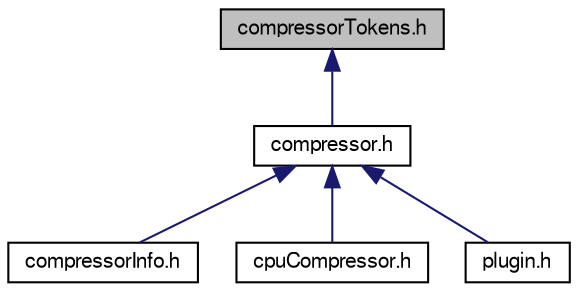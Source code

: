 digraph G
{
  edge [fontname="FreeSans",fontsize="10",labelfontname="FreeSans",labelfontsize="10"];
  node [fontname="FreeSans",fontsize="10",shape=record];
  Node1 [label="compressorTokens.h",height=0.2,width=0.4,color="black", fillcolor="grey75", style="filled" fontcolor="black"];
  Node1 -> Node2 [dir="back",color="midnightblue",fontsize="10",style="solid",fontname="FreeSans"];
  Node2 [label="compressor.h",height=0.2,width=0.4,color="black", fillcolor="white", style="filled",URL="$plugins_2compressor_8h.html",tooltip="The API to create runtime-loadable compression plugins."];
  Node2 -> Node3 [dir="back",color="midnightblue",fontsize="10",style="solid",fontname="FreeSans"];
  Node3 [label="compressorInfo.h",height=0.2,width=0.4,color="black", fillcolor="white", style="filled",URL="$compressorInfo_8h_source.html"];
  Node2 -> Node4 [dir="back",color="midnightblue",fontsize="10",style="solid",fontname="FreeSans"];
  Node4 [label="cpuCompressor.h",height=0.2,width=0.4,color="black", fillcolor="white", style="filled",URL="$cpuCompressor_8h_source.html"];
  Node2 -> Node5 [dir="back",color="midnightblue",fontsize="10",style="solid",fontname="FreeSans"];
  Node5 [label="plugin.h",height=0.2,width=0.4,color="black", fillcolor="white", style="filled",URL="$plugin_8h_source.html"];
}
